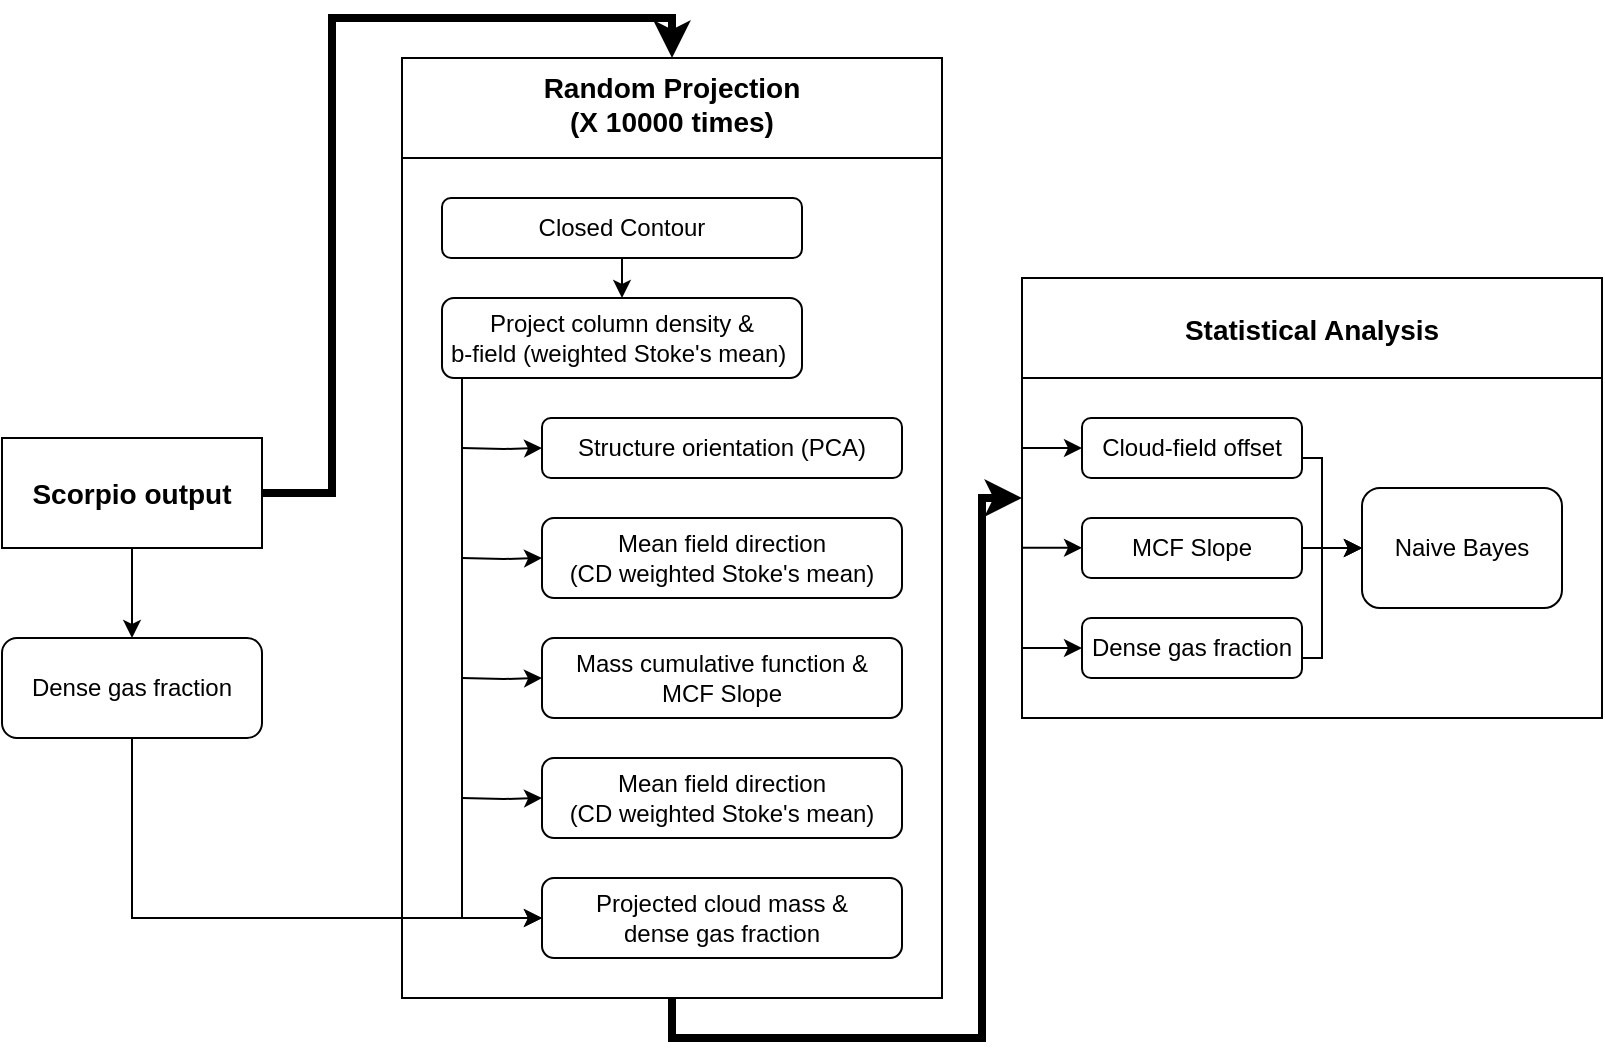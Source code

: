 <mxfile version="20.0.4" type="device"><diagram id="C5RBs43oDa-KdzZeNtuy" name="Page-1"><mxGraphModel dx="1673" dy="887" grid="1" gridSize="10" guides="1" tooltips="1" connect="1" arrows="1" fold="1" page="1" pageScale="1" pageWidth="827" pageHeight="1169" math="0" shadow="0"><root><mxCell id="WIyWlLk6GJQsqaUBKTNV-0"/><mxCell id="WIyWlLk6GJQsqaUBKTNV-1" parent="WIyWlLk6GJQsqaUBKTNV-0"/><mxCell id="YjB0qrsEp1CdbtRwtMYm-29" style="edgeStyle=orthogonalEdgeStyle;rounded=0;orthogonalLoop=1;jettySize=auto;html=1;exitX=0.5;exitY=1;exitDx=0;exitDy=0;entryX=0.5;entryY=0;entryDx=0;entryDy=0;" edge="1" parent="WIyWlLk6GJQsqaUBKTNV-1" source="YjB0qrsEp1CdbtRwtMYm-0" target="YjB0qrsEp1CdbtRwtMYm-17"><mxGeometry relative="1" as="geometry"><Array as="points"><mxPoint x="75" y="285"/><mxPoint x="75" y="330"/></Array></mxGeometry></mxCell><mxCell id="YjB0qrsEp1CdbtRwtMYm-30" style="edgeStyle=orthogonalEdgeStyle;rounded=0;orthogonalLoop=1;jettySize=auto;html=1;exitX=1;exitY=0.5;exitDx=0;exitDy=0;entryX=0.5;entryY=0;entryDx=0;entryDy=0;strokeWidth=4;" edge="1" parent="WIyWlLk6GJQsqaUBKTNV-1" source="YjB0qrsEp1CdbtRwtMYm-0" target="YjB0qrsEp1CdbtRwtMYm-11"><mxGeometry relative="1" as="geometry"/></mxCell><mxCell id="YjB0qrsEp1CdbtRwtMYm-0" value="Scorpio output" style="rounded=0;whiteSpace=wrap;html=1;fontSize=14;fontStyle=1" vertex="1" parent="WIyWlLk6GJQsqaUBKTNV-1"><mxGeometry x="10" y="230" width="130" height="55" as="geometry"/></mxCell><mxCell id="YjB0qrsEp1CdbtRwtMYm-31" style="edgeStyle=orthogonalEdgeStyle;rounded=0;orthogonalLoop=1;jettySize=auto;html=1;exitX=0.5;exitY=1;exitDx=0;exitDy=0;strokeWidth=4;entryX=0;entryY=0.5;entryDx=0;entryDy=0;" edge="1" parent="WIyWlLk6GJQsqaUBKTNV-1" source="YjB0qrsEp1CdbtRwtMYm-11" target="YjB0qrsEp1CdbtRwtMYm-32"><mxGeometry relative="1" as="geometry"><mxPoint x="520" y="280" as="targetPoint"/><Array as="points"><mxPoint x="345" y="530"/><mxPoint x="500" y="530"/><mxPoint x="500" y="260"/></Array></mxGeometry></mxCell><mxCell id="YjB0qrsEp1CdbtRwtMYm-11" value="Random Projection &#10;(X 10000 times)&#10;" style="swimlane;labelBackgroundColor=none;flipV=0;startSize=50;swimlaneLine=1;horizontal=1;verticalAlign=top;fontStyle=1;align=center;fontSize=14;" vertex="1" parent="WIyWlLk6GJQsqaUBKTNV-1"><mxGeometry x="210" y="40" width="270" height="470" as="geometry"/></mxCell><mxCell id="YjB0qrsEp1CdbtRwtMYm-22" style="edgeStyle=orthogonalEdgeStyle;rounded=0;orthogonalLoop=1;jettySize=auto;html=1;exitX=0.5;exitY=1;exitDx=0;exitDy=0;entryX=0.5;entryY=0;entryDx=0;entryDy=0;" edge="1" parent="YjB0qrsEp1CdbtRwtMYm-11" source="YjB0qrsEp1CdbtRwtMYm-12" target="YjB0qrsEp1CdbtRwtMYm-13"><mxGeometry relative="1" as="geometry"/></mxCell><mxCell id="YjB0qrsEp1CdbtRwtMYm-12" value="Closed Contour" style="rounded=1;whiteSpace=wrap;html=1;labelBackgroundColor=none;flipV=1;" vertex="1" parent="YjB0qrsEp1CdbtRwtMYm-11"><mxGeometry x="20" y="70" width="180" height="30" as="geometry"/></mxCell><mxCell id="YjB0qrsEp1CdbtRwtMYm-23" style="edgeStyle=orthogonalEdgeStyle;rounded=0;orthogonalLoop=1;jettySize=auto;html=1;exitX=0.25;exitY=1;exitDx=0;exitDy=0;entryX=0;entryY=0.5;entryDx=0;entryDy=0;" edge="1" parent="YjB0qrsEp1CdbtRwtMYm-11" source="YjB0qrsEp1CdbtRwtMYm-13" target="YjB0qrsEp1CdbtRwtMYm-19"><mxGeometry relative="1" as="geometry"><Array as="points"><mxPoint x="70" y="130"/><mxPoint x="30" y="130"/><mxPoint x="30" y="430"/></Array></mxGeometry></mxCell><mxCell id="YjB0qrsEp1CdbtRwtMYm-13" value="Project column density &amp;amp; &lt;br&gt;b-field (weighted Stoke's mean)&amp;nbsp;" style="rounded=1;whiteSpace=wrap;html=1;labelBackgroundColor=none;flipV=1;" vertex="1" parent="YjB0qrsEp1CdbtRwtMYm-11"><mxGeometry x="20" y="120" width="180" height="40" as="geometry"/></mxCell><mxCell id="YjB0qrsEp1CdbtRwtMYm-14" value="Structure orientation (PCA)" style="rounded=1;whiteSpace=wrap;html=1;labelBackgroundColor=none;flipV=1;" vertex="1" parent="YjB0qrsEp1CdbtRwtMYm-11"><mxGeometry x="70" y="180" width="180" height="30" as="geometry"/></mxCell><mxCell id="YjB0qrsEp1CdbtRwtMYm-15" value="Mean field direction &lt;br&gt;(CD weighted Stoke's mean)" style="rounded=1;whiteSpace=wrap;html=1;labelBackgroundColor=none;flipV=1;" vertex="1" parent="YjB0qrsEp1CdbtRwtMYm-11"><mxGeometry x="70" y="230" width="180" height="40" as="geometry"/></mxCell><mxCell id="YjB0qrsEp1CdbtRwtMYm-16" value="Mass cumulative function &amp;amp; &lt;br&gt;MCF Slope" style="rounded=1;whiteSpace=wrap;html=1;labelBackgroundColor=none;flipV=1;" vertex="1" parent="YjB0qrsEp1CdbtRwtMYm-11"><mxGeometry x="70" y="290" width="180" height="40" as="geometry"/></mxCell><mxCell id="YjB0qrsEp1CdbtRwtMYm-18" value="Mean field direction &lt;br&gt;(CD weighted Stoke's mean)" style="rounded=1;whiteSpace=wrap;html=1;labelBackgroundColor=none;flipV=1;" vertex="1" parent="YjB0qrsEp1CdbtRwtMYm-11"><mxGeometry x="70" y="350" width="180" height="40" as="geometry"/></mxCell><mxCell id="YjB0qrsEp1CdbtRwtMYm-19" value="Projected cloud mass &amp;amp; &lt;br&gt;dense gas fraction" style="rounded=1;whiteSpace=wrap;html=1;labelBackgroundColor=none;flipV=1;" vertex="1" parent="YjB0qrsEp1CdbtRwtMYm-11"><mxGeometry x="70" y="410" width="180" height="40" as="geometry"/></mxCell><mxCell id="YjB0qrsEp1CdbtRwtMYm-28" style="edgeStyle=orthogonalEdgeStyle;rounded=0;orthogonalLoop=1;jettySize=auto;html=1;exitX=0.5;exitY=1;exitDx=0;exitDy=0;entryX=0;entryY=0.5;entryDx=0;entryDy=0;" edge="1" parent="WIyWlLk6GJQsqaUBKTNV-1" source="YjB0qrsEp1CdbtRwtMYm-17" target="YjB0qrsEp1CdbtRwtMYm-19"><mxGeometry relative="1" as="geometry"/></mxCell><mxCell id="YjB0qrsEp1CdbtRwtMYm-17" value="Dense gas fraction" style="rounded=1;whiteSpace=wrap;html=1;" vertex="1" parent="WIyWlLk6GJQsqaUBKTNV-1"><mxGeometry x="10" y="330" width="130" height="50" as="geometry"/></mxCell><mxCell id="YjB0qrsEp1CdbtRwtMYm-24" style="edgeStyle=orthogonalEdgeStyle;rounded=0;orthogonalLoop=1;jettySize=auto;html=1;exitX=0;exitY=0.5;exitDx=0;exitDy=0;entryX=0;entryY=0.5;entryDx=0;entryDy=0;" edge="1" parent="WIyWlLk6GJQsqaUBKTNV-1" target="YjB0qrsEp1CdbtRwtMYm-14"><mxGeometry relative="1" as="geometry"><mxPoint x="240" y="235" as="sourcePoint"/></mxGeometry></mxCell><mxCell id="YjB0qrsEp1CdbtRwtMYm-25" style="edgeStyle=orthogonalEdgeStyle;rounded=0;orthogonalLoop=1;jettySize=auto;html=1;exitX=0;exitY=0.5;exitDx=0;exitDy=0;entryX=0;entryY=0.5;entryDx=0;entryDy=0;" edge="1" parent="WIyWlLk6GJQsqaUBKTNV-1" target="YjB0qrsEp1CdbtRwtMYm-15"><mxGeometry relative="1" as="geometry"><mxPoint x="240" y="290" as="sourcePoint"/></mxGeometry></mxCell><mxCell id="YjB0qrsEp1CdbtRwtMYm-26" style="edgeStyle=orthogonalEdgeStyle;rounded=0;orthogonalLoop=1;jettySize=auto;html=1;exitX=0;exitY=0.5;exitDx=0;exitDy=0;entryX=0;entryY=0.5;entryDx=0;entryDy=0;" edge="1" parent="WIyWlLk6GJQsqaUBKTNV-1" target="YjB0qrsEp1CdbtRwtMYm-16"><mxGeometry relative="1" as="geometry"><mxPoint x="240" y="350" as="sourcePoint"/></mxGeometry></mxCell><mxCell id="YjB0qrsEp1CdbtRwtMYm-27" style="edgeStyle=orthogonalEdgeStyle;rounded=0;orthogonalLoop=1;jettySize=auto;html=1;exitX=0;exitY=0.5;exitDx=0;exitDy=0;entryX=0;entryY=0.5;entryDx=0;entryDy=0;" edge="1" parent="WIyWlLk6GJQsqaUBKTNV-1" target="YjB0qrsEp1CdbtRwtMYm-18"><mxGeometry relative="1" as="geometry"><mxPoint x="240" y="410" as="sourcePoint"/></mxGeometry></mxCell><mxCell id="YjB0qrsEp1CdbtRwtMYm-32" value="Statistical Analysis" style="swimlane;labelBackgroundColor=none;fontSize=14;startSize=50;" vertex="1" parent="WIyWlLk6GJQsqaUBKTNV-1"><mxGeometry x="520" y="150" width="290" height="220" as="geometry"/></mxCell><mxCell id="YjB0qrsEp1CdbtRwtMYm-47" style="edgeStyle=orthogonalEdgeStyle;rounded=0;orthogonalLoop=1;jettySize=auto;html=1;exitX=1;exitY=0.5;exitDx=0;exitDy=0;entryX=0;entryY=0.5;entryDx=0;entryDy=0;fontSize=14;strokeWidth=1;" edge="1" parent="YjB0qrsEp1CdbtRwtMYm-32" source="YjB0qrsEp1CdbtRwtMYm-33" target="YjB0qrsEp1CdbtRwtMYm-36"><mxGeometry relative="1" as="geometry"><Array as="points"><mxPoint x="140" y="90"/><mxPoint x="150" y="90"/><mxPoint x="150" y="135"/></Array></mxGeometry></mxCell><mxCell id="YjB0qrsEp1CdbtRwtMYm-33" value="Cloud-field offset" style="rounded=1;whiteSpace=wrap;html=1;labelBackgroundColor=none;" vertex="1" parent="YjB0qrsEp1CdbtRwtMYm-32"><mxGeometry x="30" y="70" width="110" height="30" as="geometry"/></mxCell><mxCell id="YjB0qrsEp1CdbtRwtMYm-45" style="edgeStyle=orthogonalEdgeStyle;rounded=0;orthogonalLoop=1;jettySize=auto;html=1;exitX=1;exitY=0.5;exitDx=0;exitDy=0;entryX=0;entryY=0.5;entryDx=0;entryDy=0;fontSize=14;strokeWidth=1;" edge="1" parent="YjB0qrsEp1CdbtRwtMYm-32" source="YjB0qrsEp1CdbtRwtMYm-34" target="YjB0qrsEp1CdbtRwtMYm-36"><mxGeometry relative="1" as="geometry"/></mxCell><mxCell id="YjB0qrsEp1CdbtRwtMYm-34" value="MCF Slope" style="rounded=1;whiteSpace=wrap;html=1;labelBackgroundColor=none;" vertex="1" parent="YjB0qrsEp1CdbtRwtMYm-32"><mxGeometry x="30" y="120" width="110" height="30" as="geometry"/></mxCell><mxCell id="YjB0qrsEp1CdbtRwtMYm-35" value="Dense gas fraction" style="rounded=1;whiteSpace=wrap;html=1;labelBackgroundColor=none;" vertex="1" parent="YjB0qrsEp1CdbtRwtMYm-32"><mxGeometry x="30" y="170" width="110" height="30" as="geometry"/></mxCell><mxCell id="YjB0qrsEp1CdbtRwtMYm-36" value="Naive Bayes" style="rounded=1;whiteSpace=wrap;html=1;labelBackgroundColor=none;" vertex="1" parent="YjB0qrsEp1CdbtRwtMYm-32"><mxGeometry x="170" y="105" width="100" height="60" as="geometry"/></mxCell><mxCell id="YjB0qrsEp1CdbtRwtMYm-46" style="edgeStyle=orthogonalEdgeStyle;rounded=0;orthogonalLoop=1;jettySize=auto;html=1;exitX=1;exitY=0.5;exitDx=0;exitDy=0;fontSize=14;strokeWidth=1;entryX=0;entryY=0.5;entryDx=0;entryDy=0;" edge="1" parent="YjB0qrsEp1CdbtRwtMYm-32" source="YjB0qrsEp1CdbtRwtMYm-35" target="YjB0qrsEp1CdbtRwtMYm-36"><mxGeometry relative="1" as="geometry"><mxPoint x="160.0" y="140" as="targetPoint"/><Array as="points"><mxPoint x="140" y="190"/><mxPoint x="150" y="190"/><mxPoint x="150" y="135"/></Array></mxGeometry></mxCell><mxCell id="YjB0qrsEp1CdbtRwtMYm-51" style="edgeStyle=orthogonalEdgeStyle;rounded=0;orthogonalLoop=1;jettySize=auto;html=1;exitX=0;exitY=0.5;exitDx=0;exitDy=0;fontSize=14;strokeWidth=1;entryX=0;entryY=0.5;entryDx=0;entryDy=0;" edge="1" parent="WIyWlLk6GJQsqaUBKTNV-1" target="YjB0qrsEp1CdbtRwtMYm-34"><mxGeometry relative="1" as="geometry"><mxPoint x="520" y="284.931" as="sourcePoint"/></mxGeometry></mxCell><mxCell id="YjB0qrsEp1CdbtRwtMYm-52" style="edgeStyle=orthogonalEdgeStyle;rounded=0;orthogonalLoop=1;jettySize=auto;html=1;exitX=0;exitY=0.5;exitDx=0;exitDy=0;fontSize=14;strokeWidth=1;entryX=0;entryY=0.5;entryDx=0;entryDy=0;" edge="1" parent="WIyWlLk6GJQsqaUBKTNV-1" target="YjB0qrsEp1CdbtRwtMYm-35"><mxGeometry relative="1" as="geometry"><mxPoint x="520" y="335.046" as="sourcePoint"/></mxGeometry></mxCell><mxCell id="YjB0qrsEp1CdbtRwtMYm-53" style="edgeStyle=orthogonalEdgeStyle;rounded=0;orthogonalLoop=1;jettySize=auto;html=1;exitX=0;exitY=0.5;exitDx=0;exitDy=0;fontSize=14;strokeWidth=1;entryX=0;entryY=0.5;entryDx=0;entryDy=0;" edge="1" parent="WIyWlLk6GJQsqaUBKTNV-1" target="YjB0qrsEp1CdbtRwtMYm-33"><mxGeometry relative="1" as="geometry"><mxPoint x="520" y="235.046" as="sourcePoint"/></mxGeometry></mxCell></root></mxGraphModel></diagram></mxfile>